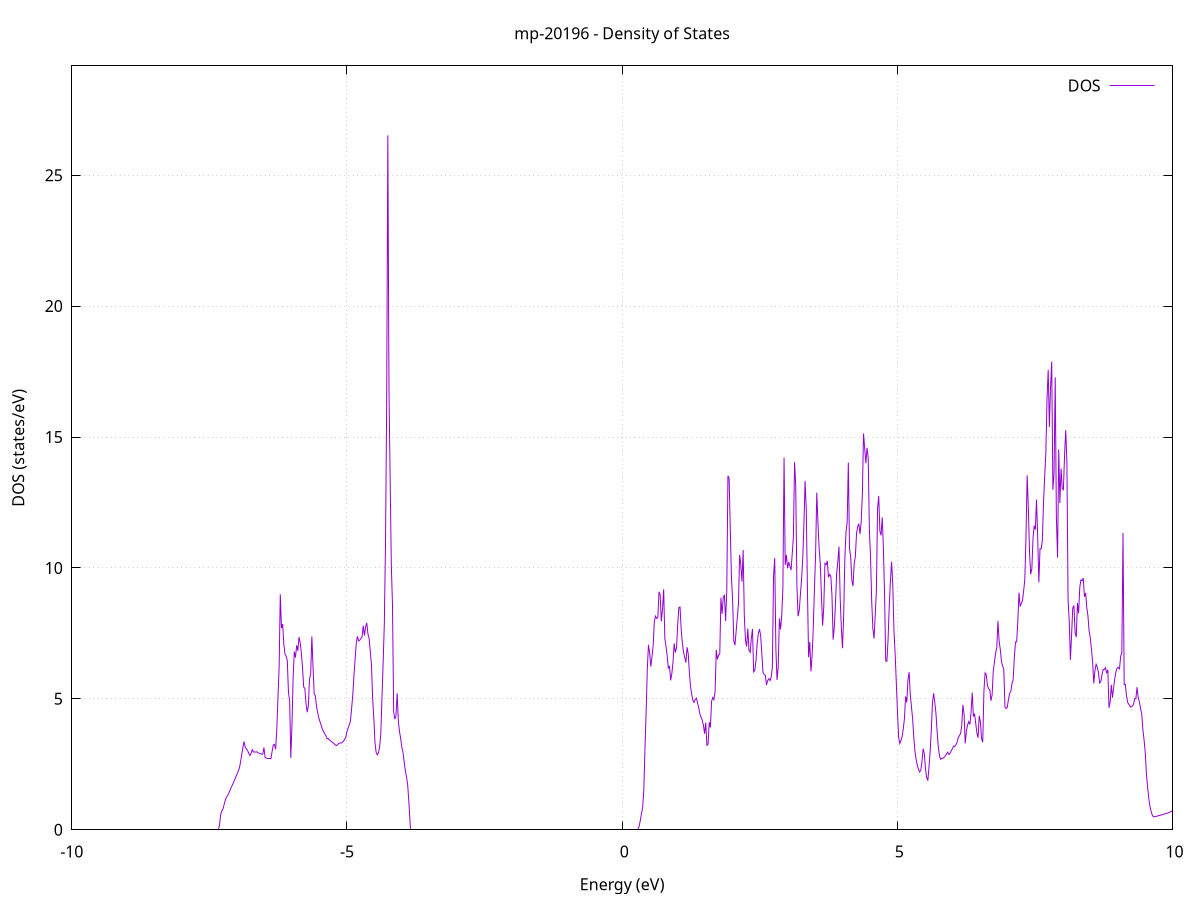 set title 'mp-20196 - Density of States'
set xlabel 'Energy (eV)'
set ylabel 'DOS (states/eV)'
set grid
set xrange [-10:10]
set yrange [0:29.175]
set xzeroaxis lt -1
set terminal png size 800,600
set output 'mp-20196_dos_gnuplot.png'
plot '-' using 1:2 with lines title 'DOS'
-27.597800 0.000000
-27.576600 0.000000
-27.555300 0.000000
-27.534100 0.000000
-27.512900 0.000000
-27.491600 0.000000
-27.470400 0.000000
-27.449100 0.000000
-27.427900 0.000000
-27.406700 0.000000
-27.385400 0.000000
-27.364200 0.000000
-27.343000 0.000000
-27.321700 0.000000
-27.300500 0.000000
-27.279200 0.000000
-27.258000 0.000000
-27.236800 0.000000
-27.215500 0.000000
-27.194300 0.000000
-27.173100 0.000000
-27.151800 0.000000
-27.130600 0.000000
-27.109300 0.000000
-27.088100 0.000000
-27.066900 0.000000
-27.045600 0.000000
-27.024400 0.000000
-27.003200 0.000000
-26.981900 0.000000
-26.960700 0.000000
-26.939400 0.000000
-26.918200 0.000000
-26.897000 0.000000
-26.875700 0.000000
-26.854500 0.000000
-26.833300 0.000000
-26.812000 0.000000
-26.790800 0.000000
-26.769500 0.000000
-26.748300 0.000000
-26.727100 0.000000
-26.705800 0.000000
-26.684600 0.000000
-26.663400 0.000000
-26.642100 0.000000
-26.620900 0.000000
-26.599600 0.000000
-26.578400 0.000000
-26.557200 0.000000
-26.535900 0.000000
-26.514700 0.000000
-26.493500 0.000000
-26.472200 0.000000
-26.451000 0.000000
-26.429700 0.000000
-26.408500 0.000000
-26.387300 0.000000
-26.366000 0.000000
-26.344800 0.000000
-26.323500 0.000000
-26.302300 0.000000
-26.281100 0.000000
-26.259800 0.000000
-26.238600 0.000000
-26.217400 0.000000
-26.196100 0.000000
-26.174900 0.000000
-26.153600 0.000000
-26.132400 0.000000
-26.111200 0.000000
-26.089900 0.000000
-26.068700 0.000000
-26.047500 0.000000
-26.026200 0.000000
-26.005000 0.000000
-25.983700 0.000000
-25.962500 0.000000
-25.941300 0.000000
-25.920000 0.000000
-25.898800 0.000000
-25.877600 0.000000
-25.856300 0.000000
-25.835100 0.000000
-25.813800 0.000000
-25.792600 0.000000
-25.771400 0.000000
-25.750100 0.000000
-25.728900 0.000000
-25.707700 0.000000
-25.686400 0.000000
-25.665200 93.520500
-25.643900 21.084600
-25.622700 17.105900
-25.601500 0.000000
-25.580200 0.000000
-25.559000 20.644100
-25.537800 479.658900
-25.516500 31.522000
-25.495300 0.000000
-25.474000 0.000000
-25.452800 0.000000
-25.431600 0.000000
-25.410300 0.000000
-25.389100 0.000000
-25.367900 0.000000
-25.346600 0.000000
-25.325400 0.000000
-25.304100 0.000000
-25.282900 0.000000
-25.261700 0.000000
-25.240400 0.000000
-25.219200 0.000000
-25.198000 0.000000
-25.176700 0.000000
-25.155500 0.000000
-25.134200 0.000000
-25.113000 0.000000
-25.091800 0.000000
-25.070500 0.000000
-25.049300 0.000000
-25.028100 0.000000
-25.006800 0.000000
-24.985600 0.000000
-24.964300 0.000000
-24.943100 0.000000
-24.921900 0.000000
-24.900600 0.000000
-24.879400 0.000000
-24.858200 0.000000
-24.836900 0.000000
-24.815700 0.000000
-24.794400 0.000000
-24.773200 0.000000
-24.752000 0.000000
-24.730700 0.000000
-24.709500 0.000000
-24.688300 0.000000
-24.667000 0.000000
-24.645800 0.000000
-24.624500 0.000000
-24.603300 0.000000
-24.582100 0.000000
-24.560800 0.000000
-24.539600 0.000000
-24.518400 0.000000
-24.497100 0.000000
-24.475900 0.000000
-24.454600 0.000000
-24.433400 0.000000
-24.412200 0.000000
-24.390900 0.000000
-24.369700 0.000000
-24.348500 0.000000
-24.327200 0.000000
-24.306000 0.000000
-24.284700 0.000000
-24.263500 0.000000
-24.242300 0.000000
-24.221000 0.000000
-24.199800 0.000000
-24.178600 0.000000
-24.157300 0.000000
-24.136100 0.000000
-24.114800 0.000000
-24.093600 0.000000
-24.072400 0.000000
-24.051100 0.000000
-24.029900 0.000000
-24.008700 0.000000
-23.987400 0.000000
-23.966200 0.000000
-23.944900 0.000000
-23.923700 0.000000
-23.902500 0.000000
-23.881200 0.000000
-23.860000 0.000000
-23.838800 0.000000
-23.817500 0.000000
-23.796300 0.000000
-23.775000 0.000000
-23.753800 0.000000
-23.732600 0.000000
-23.711300 0.000000
-23.690100 0.000000
-23.668900 0.000000
-23.647600 0.000000
-23.626400 0.000000
-23.605100 0.000000
-23.583900 0.000000
-23.562700 0.000000
-23.541400 0.000000
-23.520200 0.000000
-23.498900 0.000000
-23.477700 0.000000
-23.456500 0.000000
-23.435200 0.000000
-23.414000 0.000000
-23.392800 0.000000
-23.371500 0.000000
-23.350300 0.000000
-23.329000 0.000000
-23.307800 0.000000
-23.286600 0.000000
-23.265300 0.000000
-23.244100 0.000000
-23.222900 0.000000
-23.201600 0.000000
-23.180400 0.000000
-23.159100 0.000000
-23.137900 0.000000
-23.116700 0.000000
-23.095400 0.000000
-23.074200 0.000000
-23.053000 0.000000
-23.031700 0.000000
-23.010500 0.000000
-22.989200 0.000000
-22.968000 0.000000
-22.946800 0.000000
-22.925500 0.000000
-22.904300 0.000000
-22.883100 0.000000
-22.861800 0.000000
-22.840600 0.000000
-22.819300 0.000000
-22.798100 0.000000
-22.776900 0.000000
-22.755600 0.000000
-22.734400 0.000000
-22.713200 0.000000
-22.691900 0.000000
-22.670700 0.000000
-22.649400 0.000000
-22.628200 0.000000
-22.607000 0.000000
-22.585700 0.000000
-22.564500 0.000000
-22.543300 0.000000
-22.522000 0.000000
-22.500800 0.000000
-22.479500 0.000000
-22.458300 0.000000
-22.437100 0.000000
-22.415800 0.000000
-22.394600 0.000000
-22.373400 0.000000
-22.352100 0.000000
-22.330900 0.000000
-22.309600 0.000000
-22.288400 0.000000
-22.267200 0.000000
-22.245900 0.000000
-22.224700 0.000000
-22.203500 0.000000
-22.182200 0.000000
-22.161000 0.000000
-22.139700 0.000000
-22.118500 0.000000
-22.097300 0.000000
-22.076000 0.000000
-22.054800 0.000000
-22.033600 0.000000
-22.012300 0.000000
-21.991100 0.000000
-21.969800 0.000000
-21.948600 0.000000
-21.927400 0.000000
-21.906100 0.000000
-21.884900 0.000000
-21.863700 0.000000
-21.842400 0.000000
-21.821200 0.000000
-21.799900 0.000000
-21.778700 0.000000
-21.757500 0.000000
-21.736200 0.000000
-21.715000 0.000000
-21.693800 0.000000
-21.672500 0.000000
-21.651300 0.000000
-21.630000 0.000000
-21.608800 0.000000
-21.587600 0.000000
-21.566300 0.000000
-21.545100 0.000000
-21.523900 0.000000
-21.502600 0.000000
-21.481400 0.000000
-21.460100 0.000000
-21.438900 0.000000
-21.417700 0.000000
-21.396400 0.000000
-21.375200 0.000000
-21.354000 0.000000
-21.332700 0.000000
-21.311500 0.000000
-21.290200 0.000000
-21.269000 0.000000
-21.247800 0.000000
-21.226500 0.000000
-21.205300 0.000000
-21.184100 0.000000
-21.162800 0.000000
-21.141600 0.000000
-21.120300 0.000000
-21.099100 0.000000
-21.077900 0.000000
-21.056600 0.000000
-21.035400 0.000000
-21.014200 0.000000
-20.992900 0.000000
-20.971700 0.000000
-20.950400 0.000000
-20.929200 0.000000
-20.908000 0.000000
-20.886700 0.000000
-20.865500 0.000000
-20.844300 0.000000
-20.823000 0.000000
-20.801800 0.000000
-20.780500 0.000000
-20.759300 0.000000
-20.738100 0.000000
-20.716800 0.000000
-20.695600 0.000000
-20.674300 0.000000
-20.653100 0.000000
-20.631900 0.000000
-20.610600 0.000000
-20.589400 0.000000
-20.568200 0.000000
-20.546900 0.000000
-20.525700 0.000000
-20.504400 0.000000
-20.483200 0.000000
-20.462000 0.000000
-20.440700 0.000000
-20.419500 0.000000
-20.398300 0.000000
-20.377000 0.000000
-20.355800 0.000000
-20.334500 0.000000
-20.313300 0.000000
-20.292100 0.000000
-20.270800 0.000000
-20.249600 0.000000
-20.228400 0.000000
-20.207100 0.000000
-20.185900 0.000000
-20.164600 0.000000
-20.143400 0.000000
-20.122200 0.000000
-20.100900 0.000000
-20.079700 0.000000
-20.058500 0.000000
-20.037200 0.000000
-20.016000 0.000000
-19.994700 0.000000
-19.973500 0.000000
-19.952300 0.000000
-19.931000 0.000000
-19.909800 0.000000
-19.888600 0.000000
-19.867300 0.000000
-19.846100 0.000000
-19.824800 0.000000
-19.803600 0.000000
-19.782400 0.000000
-19.761100 0.000000
-19.739900 0.000000
-19.718700 0.000000
-19.697400 0.000000
-19.676200 0.000000
-19.654900 0.000000
-19.633700 0.000000
-19.612500 0.000000
-19.591200 0.000000
-19.570000 0.000000
-19.548800 0.000000
-19.527500 0.000000
-19.506300 0.000000
-19.485000 0.000000
-19.463800 0.000000
-19.442600 0.000000
-19.421300 0.000000
-19.400100 0.000000
-19.378900 0.000000
-19.357600 0.000000
-19.336400 0.000000
-19.315100 0.000000
-19.293900 0.000000
-19.272700 0.000000
-19.251400 0.000000
-19.230200 0.000000
-19.209000 0.000000
-19.187700 0.000000
-19.166500 0.000000
-19.145200 0.000000
-19.124000 0.000000
-19.102800 0.000000
-19.081500 0.000000
-19.060300 0.000000
-19.039100 0.000000
-19.017800 0.000000
-18.996600 0.000000
-18.975300 0.000000
-18.954100 0.000000
-18.932900 0.000000
-18.911600 0.000000
-18.890400 0.000000
-18.869200 0.000000
-18.847900 0.000000
-18.826700 0.000000
-18.805400 0.000000
-18.784200 0.000000
-18.763000 0.000000
-18.741700 0.000000
-18.720500 0.000000
-18.699300 0.000000
-18.678000 0.000000
-18.656800 0.000000
-18.635500 0.000000
-18.614300 0.000000
-18.593100 0.000000
-18.571800 0.000000
-18.550600 0.000000
-18.529400 0.000000
-18.508100 0.000000
-18.486900 0.000000
-18.465600 0.000000
-18.444400 0.000000
-18.423200 0.000000
-18.401900 0.000000
-18.380700 0.000000
-18.359500 0.000000
-18.338200 0.000000
-18.317000 0.000000
-18.295700 0.000000
-18.274500 0.000000
-18.253300 0.000000
-18.232000 0.000000
-18.210800 0.000000
-18.189600 0.000000
-18.168300 0.000000
-18.147100 0.000000
-18.125800 0.000000
-18.104600 0.000000
-18.083400 0.000000
-18.062100 0.000000
-18.040900 0.000000
-18.019700 0.000000
-17.998400 0.000000
-17.977200 0.000000
-17.955900 0.000000
-17.934700 0.000000
-17.913500 0.000000
-17.892200 0.000000
-17.871000 0.000000
-17.849700 0.000000
-17.828500 0.000000
-17.807300 0.000000
-17.786000 0.000000
-17.764800 0.000000
-17.743600 0.000000
-17.722300 0.000000
-17.701100 0.000000
-17.679800 0.000000
-17.658600 0.000000
-17.637400 0.000000
-17.616100 0.000000
-17.594900 0.000000
-17.573700 0.000000
-17.552400 0.000000
-17.531200 0.000000
-17.509900 0.000000
-17.488700 0.000000
-17.467500 0.000000
-17.446200 0.000000
-17.425000 0.000000
-17.403800 0.000000
-17.382500 0.000000
-17.361300 0.000000
-17.340000 0.000000
-17.318800 0.000000
-17.297600 0.000000
-17.276300 0.000000
-17.255100 0.000000
-17.233900 0.000000
-17.212600 0.000000
-17.191400 0.000000
-17.170100 0.000000
-17.148900 0.000000
-17.127700 0.000000
-17.106400 0.000000
-17.085200 0.000000
-17.064000 0.000000
-17.042700 0.000000
-17.021500 0.000000
-17.000200 0.000000
-16.979000 0.000000
-16.957800 0.000000
-16.936500 0.000000
-16.915300 0.000000
-16.894100 0.000000
-16.872800 0.000000
-16.851600 0.000000
-16.830300 0.000000
-16.809100 0.000000
-16.787900 0.000000
-16.766600 0.000000
-16.745400 0.000000
-16.724200 0.000000
-16.702900 0.000000
-16.681700 0.000000
-16.660400 0.000000
-16.639200 0.000000
-16.618000 0.000000
-16.596700 0.000000
-16.575500 0.000000
-16.554300 0.000000
-16.533000 0.000000
-16.511800 0.000000
-16.490500 0.000000
-16.469300 0.000000
-16.448100 0.000000
-16.426800 0.000000
-16.405600 0.000000
-16.384400 0.000000
-16.363100 0.000000
-16.341900 0.000000
-16.320600 0.000000
-16.299400 0.000000
-16.278200 0.000000
-16.256900 0.000000
-16.235700 0.000000
-16.214500 0.000000
-16.193200 0.000000
-16.172000 0.000000
-16.150700 0.000000
-16.129500 0.000000
-16.108300 0.000000
-16.087000 0.000000
-16.065800 0.000000
-16.044600 0.000000
-16.023300 0.000000
-16.002100 0.000000
-15.980800 0.000000
-15.959600 0.000000
-15.938400 0.000000
-15.917100 0.000000
-15.895900 0.000000
-15.874700 0.000000
-15.853400 0.000000
-15.832200 0.000000
-15.810900 0.000000
-15.789700 0.000000
-15.768500 0.000000
-15.747200 0.000000
-15.726000 0.000000
-15.704800 0.000000
-15.683500 0.000000
-15.662300 0.000000
-15.641000 0.000000
-15.619800 0.000000
-15.598600 0.000000
-15.577300 0.000000
-15.556100 0.000000
-15.534900 0.000000
-15.513600 0.000000
-15.492400 0.000000
-15.471100 0.000000
-15.449900 0.000000
-15.428700 0.000000
-15.407400 0.000000
-15.386200 0.000000
-15.365000 0.000000
-15.343700 0.000000
-15.322500 0.000000
-15.301200 0.000000
-15.280000 0.000000
-15.258800 0.000000
-15.237500 0.000000
-15.216300 0.000000
-15.195100 0.000000
-15.173800 0.000000
-15.152600 0.000000
-15.131300 0.000000
-15.110100 0.000000
-15.088900 0.000000
-15.067600 0.000000
-15.046400 0.000000
-15.025100 0.000000
-15.003900 0.000000
-14.982700 0.000000
-14.961400 0.000000
-14.940200 0.000000
-14.919000 0.000000
-14.897700 0.000000
-14.876500 0.000000
-14.855200 0.000000
-14.834000 0.000000
-14.812800 0.000000
-14.791500 0.000000
-14.770300 0.000000
-14.749100 0.000000
-14.727800 0.000000
-14.706600 0.000000
-14.685300 0.000000
-14.664100 0.000000
-14.642900 0.000000
-14.621600 0.000000
-14.600400 0.000000
-14.579200 0.000000
-14.557900 0.000000
-14.536700 0.000000
-14.515400 0.000000
-14.494200 0.000000
-14.473000 0.000000
-14.451700 0.000000
-14.430500 0.000000
-14.409300 0.000000
-14.388000 0.000000
-14.366800 0.000000
-14.345500 0.000000
-14.324300 0.000000
-14.303100 0.000000
-14.281800 0.000000
-14.260600 0.000000
-14.239400 0.000000
-14.218100 0.000000
-14.196900 0.000000
-14.175600 0.000000
-14.154400 0.000000
-14.133200 0.000000
-14.111900 0.000000
-14.090700 0.000000
-14.069500 0.000000
-14.048200 0.000000
-14.027000 0.000000
-14.005700 0.000000
-13.984500 0.000000
-13.963300 0.000000
-13.942000 0.000000
-13.920800 0.000000
-13.899600 0.000000
-13.878300 0.000000
-13.857100 0.000000
-13.835800 0.000000
-13.814600 0.000000
-13.793400 0.000000
-13.772100 0.000000
-13.750900 0.000000
-13.729700 0.000000
-13.708400 0.000000
-13.687200 0.000000
-13.665900 0.000000
-13.644700 0.000000
-13.623500 0.000000
-13.602200 0.000000
-13.581000 0.000000
-13.559800 0.000000
-13.538500 0.000000
-13.517300 0.000000
-13.496000 0.000000
-13.474800 0.000000
-13.453600 0.000000
-13.432300 0.000000
-13.411100 0.000000
-13.389900 0.000000
-13.368600 0.000000
-13.347400 0.000000
-13.326100 0.000000
-13.304900 0.000000
-13.283700 0.000000
-13.262400 0.000000
-13.241200 0.000000
-13.220000 0.000000
-13.198700 0.000000
-13.177500 0.000000
-13.156200 0.000000
-13.135000 0.000000
-13.113800 0.000000
-13.092500 0.000000
-13.071300 0.000000
-13.050100 0.000000
-13.028800 0.000000
-13.007600 0.000000
-12.986300 0.000000
-12.965100 0.000000
-12.943900 0.000000
-12.922600 0.000000
-12.901400 0.000000
-12.880200 0.000000
-12.858900 0.000000
-12.837700 0.000000
-12.816400 0.000000
-12.795200 0.000000
-12.774000 0.000000
-12.752700 0.000000
-12.731500 0.000000
-12.710300 0.000000
-12.689000 0.000000
-12.667800 0.000000
-12.646500 0.000000
-12.625300 0.000000
-12.604100 0.000000
-12.582800 0.000000
-12.561600 0.000000
-12.540400 0.000000
-12.519100 0.000000
-12.497900 0.000000
-12.476600 0.000000
-12.455400 0.000000
-12.434200 0.000000
-12.412900 0.000000
-12.391700 0.000000
-12.370500 0.000000
-12.349200 0.000000
-12.328000 0.000000
-12.306700 0.000000
-12.285500 0.000000
-12.264300 0.000000
-12.243000 0.000000
-12.221800 0.000000
-12.200500 0.000000
-12.179300 0.000000
-12.158100 0.000000
-12.136800 0.000000
-12.115600 0.000000
-12.094400 0.000000
-12.073100 0.000000
-12.051900 0.000000
-12.030600 0.000000
-12.009400 0.000000
-11.988200 0.000000
-11.966900 0.000000
-11.945700 0.000000
-11.924500 0.000000
-11.903200 0.000000
-11.882000 0.000000
-11.860700 0.000000
-11.839500 0.000000
-11.818300 0.000000
-11.797000 0.000000
-11.775800 0.000000
-11.754600 0.000000
-11.733300 0.000000
-11.712100 0.000000
-11.690800 0.000000
-11.669600 0.000000
-11.648400 0.000000
-11.627100 0.000000
-11.605900 0.000000
-11.584700 0.000000
-11.563400 0.000000
-11.542200 0.000000
-11.520900 0.000000
-11.499700 0.000000
-11.478500 0.000000
-11.457200 0.000000
-11.436000 0.000000
-11.414800 0.000000
-11.393500 0.000000
-11.372300 0.000000
-11.351000 0.000000
-11.329800 0.000000
-11.308600 0.000000
-11.287300 0.000000
-11.266100 0.000000
-11.244900 0.000000
-11.223600 0.000000
-11.202400 0.000000
-11.181100 0.000000
-11.159900 0.000000
-11.138700 0.000000
-11.117400 0.000000
-11.096200 0.000000
-11.075000 0.000000
-11.053700 0.000000
-11.032500 0.000000
-11.011200 0.000000
-10.990000 0.000000
-10.968800 0.000000
-10.947500 0.000000
-10.926300 0.000000
-10.905100 0.000000
-10.883800 0.000000
-10.862600 0.000000
-10.841300 0.000000
-10.820100 0.000000
-10.798900 0.000000
-10.777600 0.000000
-10.756400 0.000000
-10.735200 0.000000
-10.713900 0.000000
-10.692700 0.000000
-10.671400 0.000000
-10.650200 0.000000
-10.629000 0.000000
-10.607700 0.000000
-10.586500 0.000000
-10.565300 0.000000
-10.544000 0.000000
-10.522800 0.000000
-10.501500 0.000000
-10.480300 0.000000
-10.459100 0.000000
-10.437800 0.000000
-10.416600 0.000000
-10.395400 0.000000
-10.374100 0.000000
-10.352900 0.000000
-10.331600 0.000000
-10.310400 0.000000
-10.289200 0.000000
-10.267900 0.000000
-10.246700 0.000000
-10.225500 0.000000
-10.204200 0.000000
-10.183000 0.000000
-10.161700 0.000000
-10.140500 0.000000
-10.119300 0.000000
-10.098000 0.000000
-10.076800 0.000000
-10.055600 0.000000
-10.034300 0.000000
-10.013100 0.000000
-9.991800 0.000000
-9.970600 0.000000
-9.949400 0.000000
-9.928100 0.000000
-9.906900 0.000000
-9.885700 0.000000
-9.864400 0.000000
-9.843200 0.000000
-9.821900 0.000000
-9.800700 0.000000
-9.779500 0.000000
-9.758200 0.000000
-9.737000 0.000000
-9.715800 0.000000
-9.694500 0.000000
-9.673300 0.000000
-9.652000 0.000000
-9.630800 0.000000
-9.609600 0.000000
-9.588300 0.000000
-9.567100 0.000000
-9.545900 0.000000
-9.524600 0.000000
-9.503400 0.000000
-9.482100 0.000000
-9.460900 0.000000
-9.439700 0.000000
-9.418400 0.000000
-9.397200 0.000000
-9.375900 0.000000
-9.354700 0.000000
-9.333500 0.000000
-9.312200 0.000000
-9.291000 0.000000
-9.269800 0.000000
-9.248500 0.000000
-9.227300 0.000000
-9.206000 0.000000
-9.184800 0.000000
-9.163600 0.000000
-9.142300 0.000000
-9.121100 0.000000
-9.099900 0.000000
-9.078600 0.000000
-9.057400 0.000000
-9.036100 0.000000
-9.014900 0.000000
-8.993700 0.000000
-8.972400 0.000000
-8.951200 0.000000
-8.930000 0.000000
-8.908700 0.000000
-8.887500 0.000000
-8.866200 0.000000
-8.845000 0.000000
-8.823800 0.000000
-8.802500 0.000000
-8.781300 0.000000
-8.760100 0.000000
-8.738800 0.000000
-8.717600 0.000000
-8.696300 0.000000
-8.675100 0.000000
-8.653900 0.000000
-8.632600 0.000000
-8.611400 0.000000
-8.590200 0.000000
-8.568900 0.000000
-8.547700 0.000000
-8.526400 0.000000
-8.505200 0.000000
-8.484000 0.000000
-8.462700 0.000000
-8.441500 0.000000
-8.420300 0.000000
-8.399000 0.000000
-8.377800 0.000000
-8.356500 0.000000
-8.335300 0.000000
-8.314100 0.000000
-8.292800 0.000000
-8.271600 0.000000
-8.250400 0.000000
-8.229100 0.000000
-8.207900 0.000000
-8.186600 0.000000
-8.165400 0.000000
-8.144200 0.000000
-8.122900 0.000000
-8.101700 0.000000
-8.080500 0.000000
-8.059200 0.000000
-8.038000 0.000000
-8.016700 0.000000
-7.995500 0.000000
-7.974300 0.000000
-7.953000 0.000000
-7.931800 0.000000
-7.910600 0.000000
-7.889300 0.000000
-7.868100 0.000000
-7.846800 0.000000
-7.825600 0.000000
-7.804400 0.000000
-7.783100 0.000000
-7.761900 0.000000
-7.740700 0.000000
-7.719400 0.000000
-7.698200 0.000000
-7.676900 0.000000
-7.655700 0.000000
-7.634500 0.000000
-7.613200 0.000000
-7.592000 0.000000
-7.570800 0.000000
-7.549500 0.000000
-7.528300 0.000000
-7.507000 0.000000
-7.485800 0.000000
-7.464600 0.000000
-7.443300 0.000000
-7.422100 0.000000
-7.400900 0.000000
-7.379600 0.000000
-7.358400 0.000000
-7.337100 0.000200
-7.315900 0.179700
-7.294700 0.578200
-7.273400 0.725700
-7.252200 0.805600
-7.231000 0.974300
-7.209700 1.136800
-7.188500 1.246100
-7.167200 1.312100
-7.146000 1.404100
-7.124800 1.510300
-7.103500 1.615000
-7.082300 1.713200
-7.061100 1.809800
-7.039800 1.915100
-7.018600 2.021200
-6.997300 2.129300
-6.976100 2.239900
-6.954900 2.355900
-6.933600 2.591900
-6.912400 2.876500
-6.891200 3.137700
-6.869900 3.372400
-6.848700 3.151600
-6.827400 3.089700
-6.806200 3.033200
-6.785000 2.918800
-6.763700 2.831700
-6.742500 2.919900
-6.721300 3.061500
-6.700000 2.972000
-6.678800 2.974600
-6.657500 2.965900
-6.636300 2.978900
-6.615100 2.938400
-6.593800 2.925200
-6.572600 2.904000
-6.551400 2.885900
-6.530100 2.889800
-6.508900 3.139500
-6.487600 2.763200
-6.466400 2.736200
-6.445200 2.724100
-6.423900 2.718300
-6.402700 2.719100
-6.381400 2.718400
-6.360200 2.990400
-6.339000 3.232400
-6.317700 3.266100
-6.296500 3.072900
-6.275300 3.825300
-6.254000 5.055800
-6.232800 6.202300
-6.211500 8.994100
-6.190300 7.704900
-6.169100 7.855200
-6.147800 7.108500
-6.126600 6.709100
-6.105400 6.634300
-6.084100 6.455700
-6.062900 5.234500
-6.041600 4.933700
-6.020400 2.747500
-5.999200 4.024900
-5.977900 5.833600
-5.956700 6.809600
-5.935500 6.577900
-5.914200 7.047800
-5.893000 6.837800
-5.871700 7.356200
-5.850500 7.162800
-5.829300 6.768500
-5.808000 6.205100
-5.786800 5.453500
-5.765600 5.402500
-5.744300 4.823800
-5.723100 4.488900
-5.701800 4.732700
-5.680600 5.761000
-5.659400 5.971200
-5.638100 7.382600
-5.616900 6.229000
-5.595700 5.195400
-5.574400 5.113700
-5.553200 4.713500
-5.531900 4.469500
-5.510700 4.270100
-5.489500 4.124000
-5.468200 3.985500
-5.447000 3.833500
-5.425800 3.755700
-5.404500 3.659200
-5.383300 3.598800
-5.362000 3.477500
-5.340800 3.487900
-5.319600 3.428300
-5.298300 3.397100
-5.277100 3.359500
-5.255900 3.327500
-5.234600 3.287400
-5.213400 3.239600
-5.192100 3.216300
-5.170900 3.246000
-5.149700 3.300300
-5.128400 3.314600
-5.107200 3.310700
-5.086000 3.338400
-5.064700 3.382200
-5.043500 3.445100
-5.022200 3.532900
-5.001000 3.747500
-4.979800 3.879000
-4.958500 4.008100
-4.937300 4.139400
-4.916100 4.617000
-4.894800 5.146100
-4.873600 5.862900
-4.852300 6.511700
-4.831100 7.129600
-4.809900 7.390000
-4.788600 7.210700
-4.767400 7.240600
-4.746200 7.309600
-4.724900 7.375100
-4.703700 7.793500
-4.682400 7.418700
-4.661200 7.756200
-4.640000 7.900900
-4.618700 7.475000
-4.597500 7.306800
-4.576300 6.809800
-4.555000 6.317500
-4.533800 5.028700
-4.512500 4.293500
-4.491300 3.330200
-4.470100 2.958400
-4.448800 2.858200
-4.427600 2.941900
-4.406400 3.175200
-4.385100 3.670900
-4.363900 5.055900
-4.342600 6.400900
-4.321400 7.852100
-4.300200 10.876900
-4.278900 16.107900
-4.257700 26.522500
-4.236500 16.799600
-4.215200 13.334800
-4.194000 10.112900
-4.172700 8.553500
-4.151500 4.504800
-4.130300 4.225300
-4.109000 4.366000
-4.087800 5.214300
-4.066600 4.157600
-4.045300 3.746900
-4.024100 3.482800
-4.002800 3.152400
-3.981600 2.956300
-3.960400 2.591500
-3.939100 2.244700
-3.917900 2.013900
-3.896700 1.705900
-3.875400 1.068400
-3.854200 0.000000
-3.832900 0.000000
-3.811700 0.000000
-3.790500 0.000000
-3.769200 0.000000
-3.748000 0.000000
-3.726800 0.000000
-3.705500 0.000000
-3.684300 0.000000
-3.663000 0.000000
-3.641800 0.000000
-3.620600 0.000000
-3.599300 0.000000
-3.578100 0.000000
-3.556800 0.000000
-3.535600 0.000000
-3.514400 0.000000
-3.493100 0.000000
-3.471900 0.000000
-3.450700 0.000000
-3.429400 0.000000
-3.408200 0.000000
-3.386900 0.000000
-3.365700 0.000000
-3.344500 0.000000
-3.323200 0.000000
-3.302000 0.000000
-3.280800 0.000000
-3.259500 0.000000
-3.238300 0.000000
-3.217000 0.000000
-3.195800 0.000000
-3.174600 0.000000
-3.153300 0.000000
-3.132100 0.000000
-3.110900 0.000000
-3.089600 0.000000
-3.068400 0.000000
-3.047100 0.000000
-3.025900 0.000000
-3.004700 0.000000
-2.983400 0.000000
-2.962200 0.000000
-2.941000 0.000000
-2.919700 0.000000
-2.898500 0.000000
-2.877200 0.000000
-2.856000 0.000000
-2.834800 0.000000
-2.813500 0.000000
-2.792300 0.000000
-2.771100 0.000000
-2.749800 0.000000
-2.728600 0.000000
-2.707300 0.000000
-2.686100 0.000000
-2.664900 0.000000
-2.643600 0.000000
-2.622400 0.000000
-2.601200 0.000000
-2.579900 0.000000
-2.558700 0.000000
-2.537400 0.000000
-2.516200 0.000000
-2.495000 0.000000
-2.473700 0.000000
-2.452500 0.000000
-2.431300 0.000000
-2.410000 0.000000
-2.388800 0.000000
-2.367500 0.000000
-2.346300 0.000000
-2.325100 0.000000
-2.303800 0.000000
-2.282600 0.000000
-2.261400 0.000000
-2.240100 0.000000
-2.218900 0.000000
-2.197600 0.000000
-2.176400 0.000000
-2.155200 0.000000
-2.133900 0.000000
-2.112700 0.000000
-2.091500 0.000000
-2.070200 0.000000
-2.049000 0.000000
-2.027700 0.000000
-2.006500 0.000000
-1.985300 0.000000
-1.964000 0.000000
-1.942800 0.000000
-1.921600 0.000000
-1.900300 0.000000
-1.879100 0.000000
-1.857800 0.000000
-1.836600 0.000000
-1.815400 0.000000
-1.794100 0.000000
-1.772900 0.000000
-1.751700 0.000000
-1.730400 0.000000
-1.709200 0.000000
-1.687900 0.000000
-1.666700 0.000000
-1.645500 0.000000
-1.624200 0.000000
-1.603000 0.000000
-1.581800 0.000000
-1.560500 0.000000
-1.539300 0.000000
-1.518000 0.000000
-1.496800 0.000000
-1.475600 0.000000
-1.454300 0.000000
-1.433100 0.000000
-1.411900 0.000000
-1.390600 0.000000
-1.369400 0.000000
-1.348100 0.000000
-1.326900 0.000000
-1.305700 0.000000
-1.284400 0.000000
-1.263200 0.000000
-1.242000 0.000000
-1.220700 0.000000
-1.199500 0.000000
-1.178200 0.000000
-1.157000 0.000000
-1.135800 0.000000
-1.114500 0.000000
-1.093300 0.000000
-1.072100 0.000000
-1.050800 0.000000
-1.029600 0.000000
-1.008300 0.000000
-0.987100 0.000000
-0.965900 0.000000
-0.944600 0.000000
-0.923400 0.000000
-0.902200 0.000000
-0.880900 0.000000
-0.859700 0.000000
-0.838400 0.000000
-0.817200 0.000000
-0.796000 0.000000
-0.774700 0.000000
-0.753500 0.000000
-0.732200 0.000000
-0.711000 0.000000
-0.689800 0.000000
-0.668500 0.000000
-0.647300 0.000000
-0.626100 0.000000
-0.604800 0.000000
-0.583600 0.000000
-0.562300 0.000000
-0.541100 0.000000
-0.519900 0.000000
-0.498600 0.000000
-0.477400 0.000000
-0.456200 0.000000
-0.434900 0.000000
-0.413700 0.000000
-0.392400 0.000000
-0.371200 0.000000
-0.350000 0.000000
-0.328700 0.000000
-0.307500 0.000000
-0.286300 0.000000
-0.265000 0.000000
-0.243800 0.000000
-0.222500 0.000000
-0.201300 0.000000
-0.180100 0.000000
-0.158800 0.000000
-0.137600 0.000000
-0.116400 0.000000
-0.095100 0.000000
-0.073900 0.000000
-0.052600 0.000000
-0.031400 0.000000
-0.010200 0.000000
0.011100 0.000000
0.032300 0.000000
0.053500 0.000000
0.074800 0.000000
0.096000 0.000000
0.117300 0.000000
0.138500 0.000000
0.159700 0.000000
0.181000 0.000000
0.202200 0.000000
0.223400 0.000000
0.244700 0.000000
0.265900 0.000000
0.287200 0.018300
0.308400 0.126100
0.329600 0.349800
0.350900 0.616600
0.372100 0.833500
0.393300 1.486800
0.414600 3.090000
0.435800 4.492600
0.457100 6.140400
0.478300 7.062100
0.499500 6.761100
0.520800 6.232300
0.542000 6.606500
0.563200 7.027800
0.584500 7.939500
0.605700 8.161100
0.627000 8.070700
0.648200 8.106100
0.669400 9.086900
0.690700 8.984000
0.711900 7.958700
0.733100 8.417400
0.754400 9.184500
0.775600 7.303600
0.796900 6.999900
0.818100 6.648100
0.839300 6.158000
0.860600 6.253800
0.881800 5.706900
0.903000 5.966200
0.924300 6.393700
0.945500 7.118700
0.966800 6.771200
0.988000 6.955600
1.009200 7.821800
1.030500 8.492400
1.051700 8.508700
1.072900 7.647600
1.094200 7.124300
1.115400 6.788300
1.136700 6.586700
1.157900 6.384700
1.179100 6.971100
1.200400 6.730800
1.221600 5.993000
1.242800 5.465000
1.264100 5.177000
1.285300 4.948200
1.306600 4.862200
1.327800 4.976800
1.349000 5.029100
1.370300 4.834300
1.391500 4.654100
1.412700 4.425300
1.434000 4.299900
1.455200 4.181600
1.476500 4.000500
1.497700 3.670700
1.518900 4.094800
1.540200 3.225600
1.561400 3.269400
1.582600 4.111000
1.603900 3.908700
1.625100 4.902700
1.646400 5.050300
1.667600 4.971200
1.688800 5.285100
1.710100 6.868500
1.731300 6.509100
1.752500 6.668700
1.773800 6.717000
1.795000 8.862100
1.816300 8.244100
1.837500 8.896300
1.858700 8.952900
1.880000 7.972200
1.901200 9.143300
1.922400 13.519600
1.943700 13.429800
1.964900 11.484300
1.986200 9.634900
2.007400 8.764100
2.028600 7.204600
2.049900 7.049400
2.071100 7.580500
2.092400 8.085900
2.113600 8.638700
2.134800 10.495300
2.156100 10.118200
2.177300 9.474200
2.198500 10.683200
2.219800 8.182400
2.241000 7.243500
2.262300 7.001000
2.283500 7.687900
2.304700 6.844000
2.326000 6.776800
2.347200 7.307800
2.368400 7.667200
2.389700 6.029800
2.410900 6.088300
2.432200 6.467600
2.453400 7.116900
2.474600 7.499700
2.495900 7.660500
2.517100 7.412400
2.538300 6.721000
2.559600 5.997300
2.580800 5.934600
2.602100 5.900700
2.623300 5.532000
2.644500 5.699200
2.665800 5.772900
2.687000 5.697500
2.708200 5.834000
2.729500 6.209500
2.750700 9.664600
2.772000 10.379000
2.793200 6.919400
2.814400 5.719700
2.835700 6.213600
2.856900 8.072400
2.878100 7.655700
2.899400 8.162800
2.920600 9.212400
2.941900 14.210400
2.963100 10.118300
2.984300 10.498500
3.005600 9.984600
3.026800 10.224500
3.048000 10.071600
3.069300 9.917400
3.090500 10.538500
3.111800 11.178500
3.133000 14.036500
3.154200 13.142600
3.175500 9.323700
3.196700 8.156400
3.217900 8.365200
3.239200 9.002200
3.260400 9.585300
3.281700 10.373100
3.302900 11.668700
3.324100 13.321500
3.345400 12.248000
3.366600 9.208900
3.387800 6.590500
3.409100 7.175100
3.430300 6.046500
3.451600 6.649600
3.472800 7.704700
3.494000 9.189200
3.515300 10.565800
3.536500 12.875800
3.557700 11.741800
3.579000 10.760700
3.600200 10.169800
3.621500 8.917600
3.642700 7.796400
3.663900 8.525400
3.685200 10.173800
3.706400 10.126500
3.727600 10.271400
3.748900 9.643000
3.770100 9.752700
3.791400 9.684200
3.812600 8.946400
3.833800 7.259000
3.855100 7.747500
3.876300 8.644800
3.897500 9.778900
3.918800 10.253200
3.940000 10.817500
3.961300 8.882300
3.982500 7.720100
4.003700 6.936500
4.025000 8.176500
4.046200 10.346100
4.067400 11.386100
4.088700 11.738000
4.109900 14.024300
4.131200 10.751500
4.152400 10.434400
4.173600 9.527700
4.194900 9.308500
4.216100 10.154100
4.237300 10.433700
4.258600 11.311400
4.279800 11.575500
4.301100 11.687000
4.322300 11.295200
4.343500 11.777900
4.364800 12.810100
4.386000 15.134000
4.407200 14.564800
4.428500 13.996400
4.449700 14.589500
4.471000 14.207300
4.492200 11.478500
4.513400 10.415700
4.534700 8.718100
4.555900 7.678000
4.577100 7.304200
4.598400 8.186600
4.619600 9.120000
4.640900 12.272900
4.662100 12.750400
4.683300 11.401800
4.704600 11.243200
4.725800 11.929500
4.747000 10.769300
4.768300 8.956700
4.789500 6.442400
4.810800 6.436600
4.832000 7.278300
4.853200 8.539800
4.874500 9.481000
4.895700 10.237200
4.917000 9.394200
4.938200 7.649900
4.959400 6.754500
4.980700 5.672200
5.001900 4.558500
5.023100 3.550600
5.044400 3.292300
5.065600 3.406400
5.086900 3.557100
5.108100 3.857000
5.129300 4.242000
5.150600 5.088300
5.171800 4.866900
5.193000 5.716000
5.214300 6.020000
5.235500 5.168800
5.256800 4.698600
5.278000 4.226600
5.299200 3.552600
5.320500 2.986900
5.341700 2.691100
5.362900 2.472400
5.384200 2.304200
5.405400 2.205200
5.426700 2.273700
5.447900 2.614200
5.469100 3.100800
5.490400 2.907600
5.511600 2.329600
5.532800 1.999700
5.554100 1.876700
5.575300 2.381700
5.596600 2.994600
5.617800 3.825800
5.639000 4.875200
5.660300 5.211700
5.681500 4.851800
5.702700 4.431100
5.724000 3.723900
5.745200 3.154500
5.766500 2.817600
5.787700 2.693100
5.808900 2.733300
5.830200 2.729500
5.851400 2.768100
5.872600 2.823200
5.893900 2.895800
5.915100 2.965200
5.936400 2.870200
5.957600 2.920500
5.978800 3.012500
6.000100 3.090100
6.021300 3.197900
6.042500 3.182600
6.063800 3.233400
6.085000 3.340800
6.106300 3.515800
6.127500 3.595200
6.148700 3.671300
6.170000 3.963800
6.191200 4.768600
6.212400 4.424600
6.233700 3.297400
6.254900 3.759100
6.276200 3.996500
6.297400 4.125900
6.318600 4.020400
6.339900 4.481600
6.361100 5.244300
6.382300 4.322300
6.403600 4.434900
6.424800 4.054400
6.446100 3.708600
6.467300 3.511800
6.488500 4.353000
6.509800 4.112900
6.531000 3.470300
6.552200 3.347500
6.573500 5.290400
6.594700 5.990400
6.616000 5.921200
6.637200 5.510200
6.658400 5.388000
6.679700 5.351100
6.700900 4.927100
6.722100 5.147800
6.743400 6.058100
6.764600 6.404300
6.785900 6.743800
6.807100 6.945600
6.828300 7.977600
6.849600 7.206700
6.870800 6.889000
6.892000 6.435000
6.913300 6.248900
6.934500 6.148100
6.955800 4.686000
6.977000 4.628800
6.998200 4.676300
7.019500 4.981400
7.040700 5.210300
7.061900 5.286400
7.083200 5.581600
7.104400 5.721400
7.125700 6.546200
7.146900 7.172100
7.168100 7.176400
7.189400 7.978500
7.210600 9.055200
7.231800 8.525900
7.253100 8.647300
7.274300 8.755200
7.295600 9.127800
7.316800 9.579000
7.338000 11.203000
7.359300 13.536300
7.380500 12.292800
7.401700 10.626700
7.423000 9.759400
7.444200 9.963000
7.465500 11.134400
7.486700 11.614000
7.507900 11.465300
7.529200 12.609900
7.550400 11.190000
7.571600 9.447400
7.592900 10.735400
7.614100 10.728100
7.635400 11.060500
7.656600 12.496700
7.677800 13.507800
7.699100 14.414800
7.720300 16.476100
7.741600 17.562400
7.762800 15.386200
7.784000 16.900600
7.805300 17.880900
7.826500 12.984200
7.847700 13.587000
7.869000 17.279900
7.890200 11.924600
7.911500 10.391900
7.932700 14.525600
7.953900 12.481500
7.975200 13.788400
7.996400 13.030700
8.017600 12.987800
8.038900 14.306100
8.060100 15.263500
8.081400 14.017200
8.102600 8.780500
8.123800 7.972900
8.145100 6.488800
8.166300 7.439100
8.187500 8.470600
8.208800 8.566200
8.230000 7.527700
8.251300 7.359500
8.272500 8.664200
8.293700 8.268100
8.315000 9.252300
8.336200 9.544400
8.357400 9.511300
8.378700 9.613300
8.399900 8.903700
8.421200 9.043300
8.442400 8.483900
8.463600 8.171000
8.484900 7.587100
8.506100 7.329900
8.527300 6.894600
8.548600 6.411500
8.569800 5.593000
8.591100 6.089800
8.612300 6.319700
8.633500 6.215800
8.654800 6.000300
8.676000 5.607400
8.697200 5.663200
8.718500 5.905100
8.739700 6.123100
8.761000 6.119300
8.782200 6.192800
8.803400 5.979600
8.824700 6.111300
8.845900 4.662200
8.867100 4.872700
8.888400 5.534100
8.909600 5.043600
8.930900 5.441900
8.952100 5.793400
8.973300 6.044500
8.994600 6.182900
9.015800 6.199900
9.037000 6.144200
9.058300 6.619800
9.079500 6.776200
9.100800 11.337100
9.122000 5.544300
9.143200 5.556600
9.164500 5.116200
9.185700 4.862200
9.206900 4.791700
9.228200 4.712400
9.249400 4.686600
9.270700 4.730400
9.291900 4.789100
9.313100 5.014000
9.334400 5.002900
9.355600 5.442900
9.376800 5.047100
9.398100 4.886700
9.419300 4.637500
9.440600 4.442300
9.461800 3.817400
9.483000 3.444300
9.504300 2.965100
9.525500 2.163000
9.546700 1.644400
9.568000 1.219500
9.589200 0.897400
9.610500 0.715200
9.631700 0.560100
9.652900 0.496400
9.674200 0.500400
9.695400 0.508500
9.716600 0.519800
9.737900 0.531800
9.759100 0.544400
9.780400 0.557200
9.801600 0.570000
9.822800 0.583000
9.844100 0.596100
9.865300 0.609300
9.886500 0.622500
9.907800 0.636400
9.929000 0.653100
9.950300 0.673000
9.971500 0.696100
9.992700 0.720400
10.014000 0.743800
10.035200 0.767500
10.056400 0.792200
10.077700 0.818400
10.098900 0.846100
10.120200 0.875500
10.141400 0.906500
10.162600 0.939200
10.183900 0.973800
10.205100 1.165200
10.226300 3.764300
10.247600 3.469300
10.268800 3.179300
10.290100 2.969000
10.311300 3.186400
10.332500 3.496200
10.353800 3.959500
10.375000 4.688700
10.396200 4.516700
10.417500 4.844400
10.438700 5.263600
10.460000 5.808300
10.481200 6.002300
10.502400 5.548600
10.523700 4.770500
10.544900 4.984500
10.566200 4.861000
10.587400 4.905800
10.608600 5.032200
10.629900 5.443300
10.651100 5.407900
10.672300 3.935200
10.693600 2.808600
10.714800 2.306500
10.736100 1.897000
10.757300 1.582100
10.778500 1.574200
10.799800 1.576100
10.821000 1.594700
10.842200 1.624200
10.863500 1.709600
10.884700 1.850300
10.906000 2.014700
10.927200 2.214500
10.948400 2.429800
10.969700 2.586900
10.990900 2.733200
11.012100 2.877800
11.033400 3.099600
11.054600 3.559500
11.075900 3.723900
11.097100 3.900400
11.118300 4.239100
11.139600 4.480900
11.160800 5.039900
11.182000 5.666400
11.203300 6.354000
11.224500 6.782200
11.245800 8.252500
11.267000 8.639100
11.288200 9.868200
11.309500 9.520800
11.330700 8.554400
11.351900 7.849100
11.373200 7.627700
11.394400 7.401200
11.415700 7.663500
11.436900 7.552100
11.458100 7.588800
11.479400 7.326500
11.500600 7.102000
11.521800 7.024900
11.543100 7.103100
11.564300 7.272600
11.585600 7.282200
11.606800 7.656100
11.628000 7.965200
11.649300 7.874800
11.670500 8.271000
11.691700 8.388000
11.713000 9.285900
11.734200 10.131100
11.755500 10.632500
11.776700 9.497600
11.797900 8.866400
11.819200 8.832100
11.840400 8.871400
11.861600 8.934000
11.882900 9.045500
11.904100 9.414100
11.925400 9.289400
11.946600 8.964600
11.967800 11.196900
11.989100 10.580800
12.010300 9.889300
12.031500 7.765400
12.052800 8.172800
12.074000 7.500200
12.095300 7.261200
12.116500 7.519600
12.137700 8.777000
12.159000 9.332700
12.180200 8.991900
12.201400 8.651100
12.222700 7.552700
12.243900 6.286200
12.265200 6.825700
12.286400 6.308700
12.307600 5.973800
12.328900 6.326100
12.350100 7.296900
12.371300 7.650400
12.392600 7.838000
12.413800 7.555700
12.435100 7.617900
12.456300 7.914500
12.477500 8.043000
12.498800 7.355800
12.520000 6.818600
12.541200 6.464100
12.562500 6.184700
12.583700 5.826800
12.605000 5.665200
12.626200 4.720500
12.647400 4.069000
12.668700 3.142600
12.689900 2.266900
12.711100 1.795700
12.732400 1.479100
12.753600 1.197000
12.774900 0.977000
12.796100 0.690200
12.817300 0.471900
12.838600 0.301000
12.859800 0.201900
12.881000 0.132900
12.902300 0.079400
12.923500 0.008100
12.944800 0.000100
12.966000 0.000000
12.987200 0.000000
13.008500 0.000000
13.029700 0.000000
13.050900 0.000000
13.072200 0.000000
13.093400 0.000000
13.114700 0.000000
13.135900 0.000000
13.157100 0.000000
13.178400 0.000000
13.199600 0.000000
13.220800 0.000000
13.242100 0.000000
13.263300 0.000000
13.284600 0.000000
13.305800 0.000000
13.327000 0.000000
13.348300 0.000000
13.369500 0.000000
13.390800 0.000000
13.412000 0.000000
13.433200 0.000000
13.454500 0.000000
13.475700 0.000000
13.496900 0.000000
13.518200 0.000000
13.539400 0.000000
13.560700 0.000000
13.581900 0.000000
13.603100 0.000000
13.624400 0.000000
13.645600 0.000000
13.666800 0.000000
13.688100 0.000000
13.709300 0.000000
13.730600 0.000000
13.751800 0.000000
13.773000 0.000000
13.794300 0.000000
13.815500 0.000000
13.836700 0.000000
13.858000 0.000000
13.879200 0.000000
13.900500 0.000000
13.921700 0.000000
13.942900 0.000000
13.964200 0.000000
13.985400 0.000000
14.006600 0.000000
14.027900 0.000000
14.049100 0.000000
14.070400 0.000000
14.091600 0.000000
14.112800 0.000000
14.134100 0.000000
14.155300 0.000000
14.176500 0.000000
14.197800 0.000000
14.219000 0.000000
14.240300 0.000000
14.261500 0.000000
14.282700 0.000000
14.304000 0.000000
14.325200 0.000000
14.346400 0.000000
14.367700 0.000000
14.388900 0.000000
14.410200 0.000000
14.431400 0.000000
14.452600 0.000000
14.473900 0.000000
14.495100 0.000000
14.516300 0.000000
14.537600 0.000000
14.558800 0.000000
14.580100 0.000000
14.601300 0.000000
14.622500 0.000000
14.643800 0.000000
14.665000 0.000000
14.686200 0.000000
14.707500 0.000000
14.728700 0.000000
14.750000 0.000000
14.771200 0.000000
14.792400 0.000000
14.813700 0.000000
14.834900 0.000000
14.856100 0.000000
14.877400 0.000000
e
